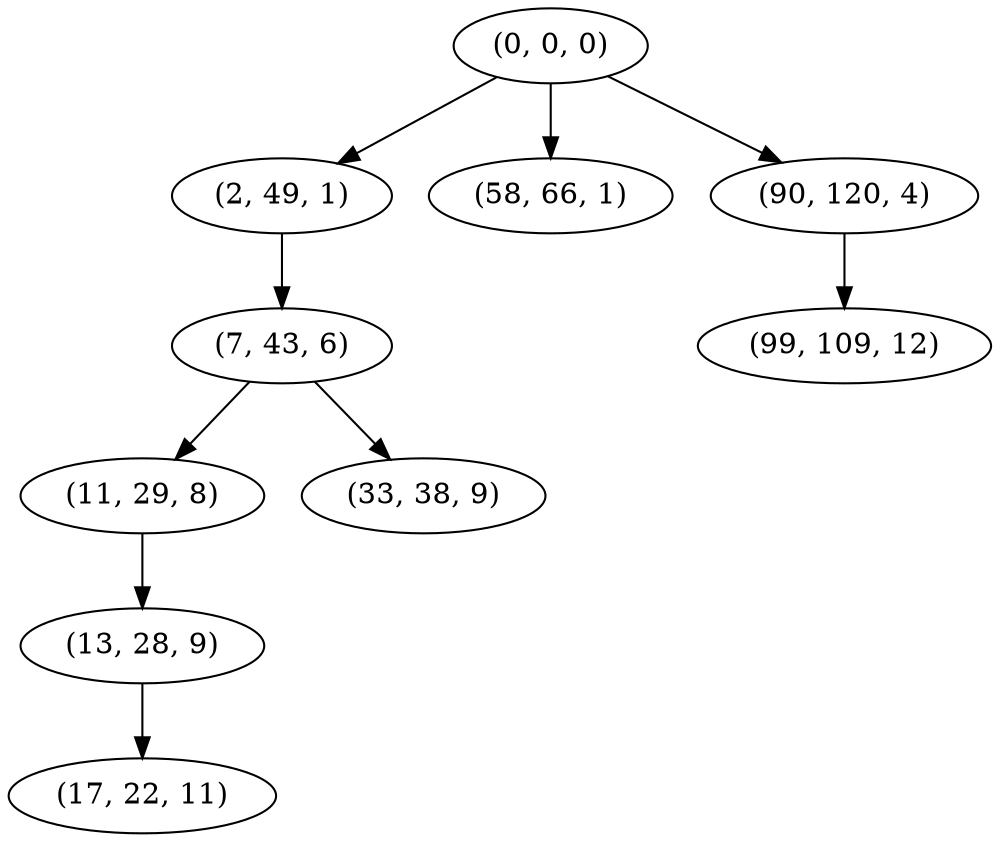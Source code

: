 digraph tree {
    "(0, 0, 0)";
    "(2, 49, 1)";
    "(7, 43, 6)";
    "(11, 29, 8)";
    "(13, 28, 9)";
    "(17, 22, 11)";
    "(33, 38, 9)";
    "(58, 66, 1)";
    "(90, 120, 4)";
    "(99, 109, 12)";
    "(0, 0, 0)" -> "(2, 49, 1)";
    "(0, 0, 0)" -> "(58, 66, 1)";
    "(0, 0, 0)" -> "(90, 120, 4)";
    "(2, 49, 1)" -> "(7, 43, 6)";
    "(7, 43, 6)" -> "(11, 29, 8)";
    "(7, 43, 6)" -> "(33, 38, 9)";
    "(11, 29, 8)" -> "(13, 28, 9)";
    "(13, 28, 9)" -> "(17, 22, 11)";
    "(90, 120, 4)" -> "(99, 109, 12)";
}
